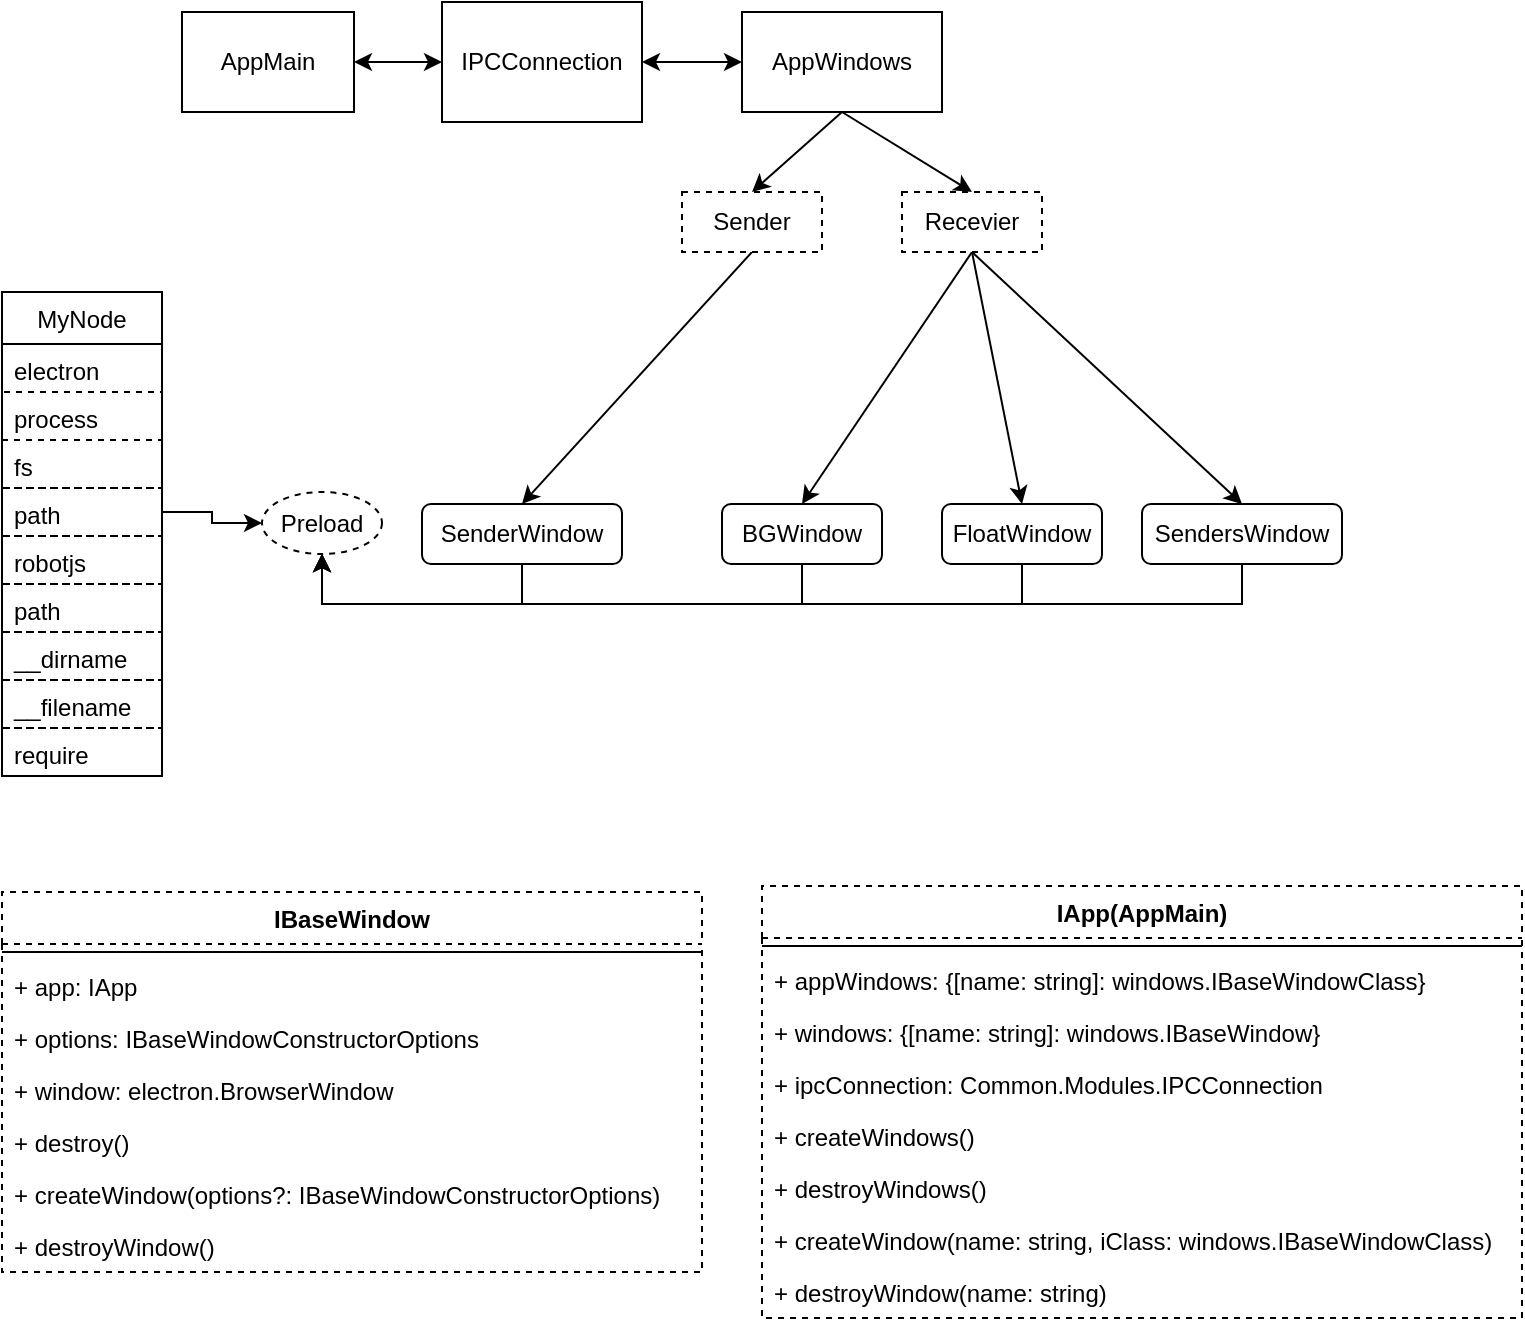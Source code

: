 <mxfile version="12.8.5" type="github">
  <diagram id="wjSjPYN3a7mQub9L3QAU" name="第 1 页">
    <mxGraphModel dx="782" dy="437" grid="1" gridSize="10" guides="1" tooltips="1" connect="1" arrows="1" fold="1" page="1" pageScale="1" pageWidth="827" pageHeight="1169" math="0" shadow="0">
      <root>
        <mxCell id="0" />
        <mxCell id="1" parent="0" />
        <mxCell id="Wfe6coBTv527p-xqTUNL-22" style="edgeStyle=none;rounded=0;orthogonalLoop=1;jettySize=auto;html=1;exitX=1;exitY=0.5;exitDx=0;exitDy=0;entryX=0;entryY=0.5;entryDx=0;entryDy=0;startArrow=classic;startFill=1;" parent="1" source="Wfe6coBTv527p-xqTUNL-1" target="Wfe6coBTv527p-xqTUNL-16" edge="1">
          <mxGeometry relative="1" as="geometry" />
        </mxCell>
        <mxCell id="Wfe6coBTv527p-xqTUNL-1" value="AppMain" style="rounded=0;whiteSpace=wrap;html=1;" parent="1" vertex="1">
          <mxGeometry x="110" y="40" width="86" height="50" as="geometry" />
        </mxCell>
        <mxCell id="Wfe6coBTv527p-xqTUNL-5" style="rounded=0;orthogonalLoop=1;jettySize=auto;html=1;exitX=0.5;exitY=1;exitDx=0;exitDy=0;entryX=0.5;entryY=0;entryDx=0;entryDy=0;" parent="1" source="Wfe6coBTv527p-xqTUNL-2" target="Wfe6coBTv527p-xqTUNL-3" edge="1">
          <mxGeometry relative="1" as="geometry">
            <mxPoint x="380" y="130" as="targetPoint" />
          </mxGeometry>
        </mxCell>
        <mxCell id="Wfe6coBTv527p-xqTUNL-7" style="rounded=0;orthogonalLoop=1;jettySize=auto;html=1;exitX=0.5;exitY=1;exitDx=0;exitDy=0;entryX=0.5;entryY=0;entryDx=0;entryDy=0;" parent="1" source="Wfe6coBTv527p-xqTUNL-2" target="Wfe6coBTv527p-xqTUNL-6" edge="1">
          <mxGeometry relative="1" as="geometry" />
        </mxCell>
        <mxCell id="Wfe6coBTv527p-xqTUNL-2" value="AppWindows" style="rounded=0;whiteSpace=wrap;html=1;" parent="1" vertex="1">
          <mxGeometry x="390" y="40" width="100" height="50" as="geometry" />
        </mxCell>
        <mxCell id="Wfe6coBTv527p-xqTUNL-24" style="edgeStyle=none;rounded=0;orthogonalLoop=1;jettySize=auto;html=1;exitX=0.5;exitY=1;exitDx=0;exitDy=0;entryX=0.5;entryY=0;entryDx=0;entryDy=0;startArrow=none;startFill=0;" parent="1" source="Wfe6coBTv527p-xqTUNL-3" target="Wfe6coBTv527p-xqTUNL-8" edge="1">
          <mxGeometry relative="1" as="geometry" />
        </mxCell>
        <mxCell id="Wfe6coBTv527p-xqTUNL-25" style="edgeStyle=none;rounded=0;orthogonalLoop=1;jettySize=auto;html=1;exitX=0.5;exitY=1;exitDx=0;exitDy=0;entryX=0.5;entryY=0;entryDx=0;entryDy=0;startArrow=none;startFill=0;" parent="1" source="Wfe6coBTv527p-xqTUNL-3" target="Wfe6coBTv527p-xqTUNL-10" edge="1">
          <mxGeometry relative="1" as="geometry" />
        </mxCell>
        <mxCell id="Wfe6coBTv527p-xqTUNL-31" style="edgeStyle=none;rounded=0;orthogonalLoop=1;jettySize=auto;html=1;exitX=0.5;exitY=1;exitDx=0;exitDy=0;entryX=0.5;entryY=0;entryDx=0;entryDy=0;startArrow=none;startFill=0;" parent="1" source="Wfe6coBTv527p-xqTUNL-3" target="Wfe6coBTv527p-xqTUNL-11" edge="1">
          <mxGeometry relative="1" as="geometry" />
        </mxCell>
        <mxCell id="Wfe6coBTv527p-xqTUNL-3" value="Recevier" style="rounded=0;whiteSpace=wrap;html=1;dashed=1;" parent="1" vertex="1">
          <mxGeometry x="470" y="130" width="70" height="30" as="geometry" />
        </mxCell>
        <mxCell id="Wfe6coBTv527p-xqTUNL-23" style="edgeStyle=none;rounded=0;orthogonalLoop=1;jettySize=auto;html=1;exitX=0.5;exitY=1;exitDx=0;exitDy=0;entryX=0.5;entryY=0;entryDx=0;entryDy=0;startArrow=none;startFill=0;" parent="1" source="Wfe6coBTv527p-xqTUNL-6" target="Wfe6coBTv527p-xqTUNL-14" edge="1">
          <mxGeometry relative="1" as="geometry" />
        </mxCell>
        <mxCell id="Wfe6coBTv527p-xqTUNL-6" value="Sender" style="rounded=0;whiteSpace=wrap;html=1;dashed=1;" parent="1" vertex="1">
          <mxGeometry x="360" y="130" width="70" height="30" as="geometry" />
        </mxCell>
        <mxCell id="Wfe6coBTv527p-xqTUNL-38" style="edgeStyle=orthogonalEdgeStyle;rounded=0;orthogonalLoop=1;jettySize=auto;html=1;exitX=0.5;exitY=1;exitDx=0;exitDy=0;entryX=0.5;entryY=1;entryDx=0;entryDy=0;startArrow=none;startFill=0;" parent="1" source="Wfe6coBTv527p-xqTUNL-8" target="Wfe6coBTv527p-xqTUNL-32" edge="1">
          <mxGeometry relative="1" as="geometry">
            <Array as="points">
              <mxPoint x="420" y="336" />
              <mxPoint x="180" y="336" />
            </Array>
          </mxGeometry>
        </mxCell>
        <mxCell id="Wfe6coBTv527p-xqTUNL-8" value="BGWindow" style="rounded=1;whiteSpace=wrap;html=1;" parent="1" vertex="1">
          <mxGeometry x="380" y="286" width="80" height="30" as="geometry" />
        </mxCell>
        <mxCell id="Wfe6coBTv527p-xqTUNL-39" style="edgeStyle=orthogonalEdgeStyle;rounded=0;orthogonalLoop=1;jettySize=auto;html=1;exitX=0.5;exitY=1;exitDx=0;exitDy=0;entryX=0.5;entryY=1;entryDx=0;entryDy=0;startArrow=none;startFill=0;" parent="1" source="Wfe6coBTv527p-xqTUNL-10" target="Wfe6coBTv527p-xqTUNL-32" edge="1">
          <mxGeometry relative="1" as="geometry">
            <Array as="points">
              <mxPoint x="530" y="336" />
              <mxPoint x="180" y="336" />
            </Array>
          </mxGeometry>
        </mxCell>
        <mxCell id="Wfe6coBTv527p-xqTUNL-10" value="FloatWindow" style="rounded=1;whiteSpace=wrap;html=1;" parent="1" vertex="1">
          <mxGeometry x="490" y="286" width="80" height="30" as="geometry" />
        </mxCell>
        <mxCell id="Wfe6coBTv527p-xqTUNL-40" style="edgeStyle=orthogonalEdgeStyle;rounded=0;orthogonalLoop=1;jettySize=auto;html=1;exitX=0.5;exitY=1;exitDx=0;exitDy=0;startArrow=none;startFill=0;entryX=0.5;entryY=1;entryDx=0;entryDy=0;" parent="1" source="Wfe6coBTv527p-xqTUNL-11" target="Wfe6coBTv527p-xqTUNL-32" edge="1">
          <mxGeometry relative="1" as="geometry">
            <mxPoint x="120" y="336" as="targetPoint" />
            <Array as="points">
              <mxPoint x="640" y="336" />
              <mxPoint x="180" y="336" />
            </Array>
          </mxGeometry>
        </mxCell>
        <mxCell id="Wfe6coBTv527p-xqTUNL-11" value="SendersWindow" style="rounded=1;whiteSpace=wrap;html=1;" parent="1" vertex="1">
          <mxGeometry x="590" y="286" width="100" height="30" as="geometry" />
        </mxCell>
        <mxCell id="Wfe6coBTv527p-xqTUNL-33" style="edgeStyle=orthogonalEdgeStyle;rounded=0;orthogonalLoop=1;jettySize=auto;html=1;exitX=0.5;exitY=1;exitDx=0;exitDy=0;entryX=0.5;entryY=1;entryDx=0;entryDy=0;startArrow=none;startFill=0;" parent="1" source="Wfe6coBTv527p-xqTUNL-14" target="Wfe6coBTv527p-xqTUNL-32" edge="1">
          <mxGeometry relative="1" as="geometry">
            <Array as="points">
              <mxPoint x="280" y="336" />
              <mxPoint x="180" y="336" />
            </Array>
          </mxGeometry>
        </mxCell>
        <mxCell id="Wfe6coBTv527p-xqTUNL-14" value="SenderWindow" style="rounded=1;whiteSpace=wrap;html=1;" parent="1" vertex="1">
          <mxGeometry x="230" y="286" width="100" height="30" as="geometry" />
        </mxCell>
        <mxCell id="3QrZFKQzmHGx9tuXlsho-21" style="edgeStyle=orthogonalEdgeStyle;rounded=0;orthogonalLoop=1;jettySize=auto;html=1;exitX=1;exitY=0.5;exitDx=0;exitDy=0;entryX=0;entryY=0.5;entryDx=0;entryDy=0;startArrow=classic;startFill=1;" edge="1" parent="1" source="Wfe6coBTv527p-xqTUNL-16" target="Wfe6coBTv527p-xqTUNL-2">
          <mxGeometry relative="1" as="geometry" />
        </mxCell>
        <mxCell id="Wfe6coBTv527p-xqTUNL-16" value="IPCConnection" style="rounded=0;whiteSpace=wrap;html=1;" parent="1" vertex="1">
          <mxGeometry x="240" y="35" width="100" height="60" as="geometry" />
        </mxCell>
        <mxCell id="Wfe6coBTv527p-xqTUNL-32" value="Preload" style="ellipse;whiteSpace=wrap;html=1;dashed=1;" parent="1" vertex="1">
          <mxGeometry x="150" y="280" width="60" height="31" as="geometry" />
        </mxCell>
        <mxCell id="3QrZFKQzmHGx9tuXlsho-20" style="edgeStyle=orthogonalEdgeStyle;rounded=0;orthogonalLoop=1;jettySize=auto;html=1;exitX=1;exitY=0.5;exitDx=0;exitDy=0;entryX=0;entryY=0.5;entryDx=0;entryDy=0;startArrow=none;startFill=0;" edge="1" parent="1" source="3QrZFKQzmHGx9tuXlsho-12" target="Wfe6coBTv527p-xqTUNL-32">
          <mxGeometry relative="1" as="geometry" />
        </mxCell>
        <mxCell id="3QrZFKQzmHGx9tuXlsho-8" value="MyNode" style="swimlane;fontStyle=0;childLayout=stackLayout;horizontal=1;startSize=26;fillColor=none;horizontalStack=0;resizeParent=1;resizeParentMax=0;resizeLast=0;collapsible=1;marginBottom=0;" vertex="1" parent="1">
          <mxGeometry x="20" y="180" width="80" height="242" as="geometry" />
        </mxCell>
        <mxCell id="3QrZFKQzmHGx9tuXlsho-9" value="electron" style="text;strokeColor=#000000;fillColor=none;align=left;verticalAlign=top;spacingLeft=4;spacingRight=4;overflow=hidden;rotatable=0;points=[[0,0.5],[1,0.5]];portConstraint=eastwest;dashed=1;" vertex="1" parent="3QrZFKQzmHGx9tuXlsho-8">
          <mxGeometry y="26" width="80" height="24" as="geometry" />
        </mxCell>
        <mxCell id="3QrZFKQzmHGx9tuXlsho-10" value="process" style="text;strokeColor=none;fillColor=none;align=left;verticalAlign=top;spacingLeft=4;spacingRight=4;overflow=hidden;rotatable=0;points=[[0,0.5],[1,0.5]];portConstraint=eastwest;dashed=1;aspect=fixed;" vertex="1" parent="3QrZFKQzmHGx9tuXlsho-8">
          <mxGeometry y="50" width="80" height="24" as="geometry" />
        </mxCell>
        <mxCell id="3QrZFKQzmHGx9tuXlsho-11" value="fs" style="text;strokeColor=#000000;fillColor=none;align=left;verticalAlign=top;spacingLeft=4;spacingRight=4;overflow=hidden;rotatable=0;points=[[0,0.5],[1,0.5]];portConstraint=eastwest;dashed=1;" vertex="1" parent="3QrZFKQzmHGx9tuXlsho-8">
          <mxGeometry y="74" width="80" height="24" as="geometry" />
        </mxCell>
        <mxCell id="3QrZFKQzmHGx9tuXlsho-12" value="path" style="text;strokeColor=#000000;fillColor=none;align=left;verticalAlign=top;spacingLeft=4;spacingRight=4;overflow=hidden;rotatable=0;points=[[0,0.5],[1,0.5]];portConstraint=eastwest;dashed=1;" vertex="1" parent="3QrZFKQzmHGx9tuXlsho-8">
          <mxGeometry y="98" width="80" height="24" as="geometry" />
        </mxCell>
        <mxCell id="3QrZFKQzmHGx9tuXlsho-14" value="robotjs" style="text;strokeColor=#000000;fillColor=none;align=left;verticalAlign=top;spacingLeft=4;spacingRight=4;overflow=hidden;rotatable=0;points=[[0,0.5],[1,0.5]];portConstraint=eastwest;dashed=1;" vertex="1" parent="3QrZFKQzmHGx9tuXlsho-8">
          <mxGeometry y="122" width="80" height="24" as="geometry" />
        </mxCell>
        <mxCell id="3QrZFKQzmHGx9tuXlsho-15" value="path" style="text;strokeColor=#000000;fillColor=none;align=left;verticalAlign=top;spacingLeft=4;spacingRight=4;overflow=hidden;rotatable=0;points=[[0,0.5],[1,0.5]];portConstraint=eastwest;dashed=1;" vertex="1" parent="3QrZFKQzmHGx9tuXlsho-8">
          <mxGeometry y="146" width="80" height="24" as="geometry" />
        </mxCell>
        <mxCell id="3QrZFKQzmHGx9tuXlsho-17" value="__dirname" style="text;strokeColor=#000000;fillColor=none;align=left;verticalAlign=top;spacingLeft=4;spacingRight=4;overflow=hidden;rotatable=0;points=[[0,0.5],[1,0.5]];portConstraint=eastwest;dashed=1;" vertex="1" parent="3QrZFKQzmHGx9tuXlsho-8">
          <mxGeometry y="170" width="80" height="24" as="geometry" />
        </mxCell>
        <mxCell id="3QrZFKQzmHGx9tuXlsho-18" value="__filename" style="text;strokeColor=#000000;fillColor=none;align=left;verticalAlign=top;spacingLeft=4;spacingRight=4;overflow=hidden;rotatable=0;points=[[0,0.5],[1,0.5]];portConstraint=eastwest;dashed=1;" vertex="1" parent="3QrZFKQzmHGx9tuXlsho-8">
          <mxGeometry y="194" width="80" height="24" as="geometry" />
        </mxCell>
        <mxCell id="3QrZFKQzmHGx9tuXlsho-19" value="require" style="text;strokeColor=#000000;fillColor=none;align=left;verticalAlign=top;spacingLeft=4;spacingRight=4;overflow=hidden;rotatable=0;points=[[0,0.5],[1,0.5]];portConstraint=eastwest;dashed=1;" vertex="1" parent="3QrZFKQzmHGx9tuXlsho-8">
          <mxGeometry y="218" width="80" height="24" as="geometry" />
        </mxCell>
        <mxCell id="3QrZFKQzmHGx9tuXlsho-23" value="IBaseWindow" style="swimlane;fontStyle=1;align=center;verticalAlign=top;childLayout=stackLayout;horizontal=1;startSize=26;horizontalStack=0;resizeParent=1;resizeParentMax=0;resizeLast=0;collapsible=1;marginBottom=0;dashed=1;strokeColor=#000000;" vertex="1" parent="1">
          <mxGeometry x="20" y="480" width="350" height="190" as="geometry" />
        </mxCell>
        <mxCell id="3QrZFKQzmHGx9tuXlsho-25" value="" style="line;strokeWidth=1;fillColor=none;align=left;verticalAlign=middle;spacingTop=-1;spacingLeft=3;spacingRight=3;rotatable=0;labelPosition=right;points=[];portConstraint=eastwest;" vertex="1" parent="3QrZFKQzmHGx9tuXlsho-23">
          <mxGeometry y="26" width="350" height="8" as="geometry" />
        </mxCell>
        <mxCell id="3QrZFKQzmHGx9tuXlsho-24" value="+ app: IApp" style="text;strokeColor=none;fillColor=none;align=left;verticalAlign=top;spacingLeft=4;spacingRight=4;overflow=hidden;rotatable=0;points=[[0,0.5],[1,0.5]];portConstraint=eastwest;" vertex="1" parent="3QrZFKQzmHGx9tuXlsho-23">
          <mxGeometry y="34" width="350" height="26" as="geometry" />
        </mxCell>
        <mxCell id="3QrZFKQzmHGx9tuXlsho-27" value="+ options: IBaseWindowConstructorOptions" style="text;strokeColor=none;fillColor=none;align=left;verticalAlign=top;spacingLeft=4;spacingRight=4;overflow=hidden;rotatable=0;points=[[0,0.5],[1,0.5]];portConstraint=eastwest;" vertex="1" parent="3QrZFKQzmHGx9tuXlsho-23">
          <mxGeometry y="60" width="350" height="26" as="geometry" />
        </mxCell>
        <mxCell id="3QrZFKQzmHGx9tuXlsho-28" value="+ window: electron.BrowserWindow" style="text;strokeColor=none;fillColor=none;align=left;verticalAlign=top;spacingLeft=4;spacingRight=4;overflow=hidden;rotatable=0;points=[[0,0.5],[1,0.5]];portConstraint=eastwest;" vertex="1" parent="3QrZFKQzmHGx9tuXlsho-23">
          <mxGeometry y="86" width="350" height="26" as="geometry" />
        </mxCell>
        <mxCell id="3QrZFKQzmHGx9tuXlsho-26" value="+ destroy()" style="text;strokeColor=none;fillColor=none;align=left;verticalAlign=top;spacingLeft=4;spacingRight=4;overflow=hidden;rotatable=0;points=[[0,0.5],[1,0.5]];portConstraint=eastwest;" vertex="1" parent="3QrZFKQzmHGx9tuXlsho-23">
          <mxGeometry y="112" width="350" height="26" as="geometry" />
        </mxCell>
        <mxCell id="3QrZFKQzmHGx9tuXlsho-29" value="+ createWindow(options?: IBaseWindowConstructorOptions)" style="text;strokeColor=none;fillColor=none;align=left;verticalAlign=top;spacingLeft=4;spacingRight=4;overflow=hidden;rotatable=0;points=[[0,0.5],[1,0.5]];portConstraint=eastwest;" vertex="1" parent="3QrZFKQzmHGx9tuXlsho-23">
          <mxGeometry y="138" width="350" height="26" as="geometry" />
        </mxCell>
        <mxCell id="3QrZFKQzmHGx9tuXlsho-30" value="+ destroyWindow()" style="text;strokeColor=none;fillColor=none;align=left;verticalAlign=top;spacingLeft=4;spacingRight=4;overflow=hidden;rotatable=0;points=[[0,0.5],[1,0.5]];portConstraint=eastwest;" vertex="1" parent="3QrZFKQzmHGx9tuXlsho-23">
          <mxGeometry y="164" width="350" height="26" as="geometry" />
        </mxCell>
        <mxCell id="3QrZFKQzmHGx9tuXlsho-32" value="IApp(AppMain)" style="swimlane;fontStyle=1;align=center;verticalAlign=top;childLayout=stackLayout;horizontal=1;startSize=26;horizontalStack=0;resizeParent=1;resizeParentMax=0;resizeLast=0;collapsible=1;marginBottom=0;dashed=1;strokeColor=#000000;" vertex="1" parent="1">
          <mxGeometry x="400" y="477" width="380" height="216" as="geometry" />
        </mxCell>
        <mxCell id="3QrZFKQzmHGx9tuXlsho-33" value="" style="line;strokeWidth=1;fillColor=none;align=left;verticalAlign=middle;spacingTop=-1;spacingLeft=3;spacingRight=3;rotatable=0;labelPosition=right;points=[];portConstraint=eastwest;" vertex="1" parent="3QrZFKQzmHGx9tuXlsho-32">
          <mxGeometry y="26" width="380" height="8" as="geometry" />
        </mxCell>
        <mxCell id="3QrZFKQzmHGx9tuXlsho-34" value="+ appWindows: {[name: string]: windows.IBaseWindowClass}" style="text;strokeColor=none;fillColor=none;align=left;verticalAlign=top;spacingLeft=4;spacingRight=4;overflow=hidden;rotatable=0;points=[[0,0.5],[1,0.5]];portConstraint=eastwest;" vertex="1" parent="3QrZFKQzmHGx9tuXlsho-32">
          <mxGeometry y="34" width="380" height="26" as="geometry" />
        </mxCell>
        <mxCell id="3QrZFKQzmHGx9tuXlsho-35" value="+ windows: {[name: string]: windows.IBaseWindow}" style="text;strokeColor=none;fillColor=none;align=left;verticalAlign=top;spacingLeft=4;spacingRight=4;overflow=hidden;rotatable=0;points=[[0,0.5],[1,0.5]];portConstraint=eastwest;" vertex="1" parent="3QrZFKQzmHGx9tuXlsho-32">
          <mxGeometry y="60" width="380" height="26" as="geometry" />
        </mxCell>
        <mxCell id="3QrZFKQzmHGx9tuXlsho-36" value="+ ipcConnection: Common.Modules.IPCConnection" style="text;strokeColor=none;fillColor=none;align=left;verticalAlign=top;spacingLeft=4;spacingRight=4;overflow=hidden;rotatable=0;points=[[0,0.5],[1,0.5]];portConstraint=eastwest;" vertex="1" parent="3QrZFKQzmHGx9tuXlsho-32">
          <mxGeometry y="86" width="380" height="26" as="geometry" />
        </mxCell>
        <mxCell id="3QrZFKQzmHGx9tuXlsho-37" value="+ createWindows()" style="text;strokeColor=none;fillColor=none;align=left;verticalAlign=top;spacingLeft=4;spacingRight=4;overflow=hidden;rotatable=0;points=[[0,0.5],[1,0.5]];portConstraint=eastwest;" vertex="1" parent="3QrZFKQzmHGx9tuXlsho-32">
          <mxGeometry y="112" width="380" height="26" as="geometry" />
        </mxCell>
        <mxCell id="3QrZFKQzmHGx9tuXlsho-38" value="+ destroyWindows()" style="text;strokeColor=none;fillColor=none;align=left;verticalAlign=top;spacingLeft=4;spacingRight=4;overflow=hidden;rotatable=0;points=[[0,0.5],[1,0.5]];portConstraint=eastwest;" vertex="1" parent="3QrZFKQzmHGx9tuXlsho-32">
          <mxGeometry y="138" width="380" height="26" as="geometry" />
        </mxCell>
        <mxCell id="3QrZFKQzmHGx9tuXlsho-39" value="+ createWindow(name: string, iClass: windows.IBaseWindowClass)" style="text;strokeColor=none;fillColor=none;align=left;verticalAlign=top;spacingLeft=4;spacingRight=4;overflow=hidden;rotatable=0;points=[[0,0.5],[1,0.5]];portConstraint=eastwest;" vertex="1" parent="3QrZFKQzmHGx9tuXlsho-32">
          <mxGeometry y="164" width="380" height="26" as="geometry" />
        </mxCell>
        <mxCell id="3QrZFKQzmHGx9tuXlsho-40" value="+ destroyWindow(name: string) " style="text;strokeColor=none;fillColor=none;align=left;verticalAlign=top;spacingLeft=4;spacingRight=4;overflow=hidden;rotatable=0;points=[[0,0.5],[1,0.5]];portConstraint=eastwest;" vertex="1" parent="3QrZFKQzmHGx9tuXlsho-32">
          <mxGeometry y="190" width="380" height="26" as="geometry" />
        </mxCell>
      </root>
    </mxGraphModel>
  </diagram>
</mxfile>
